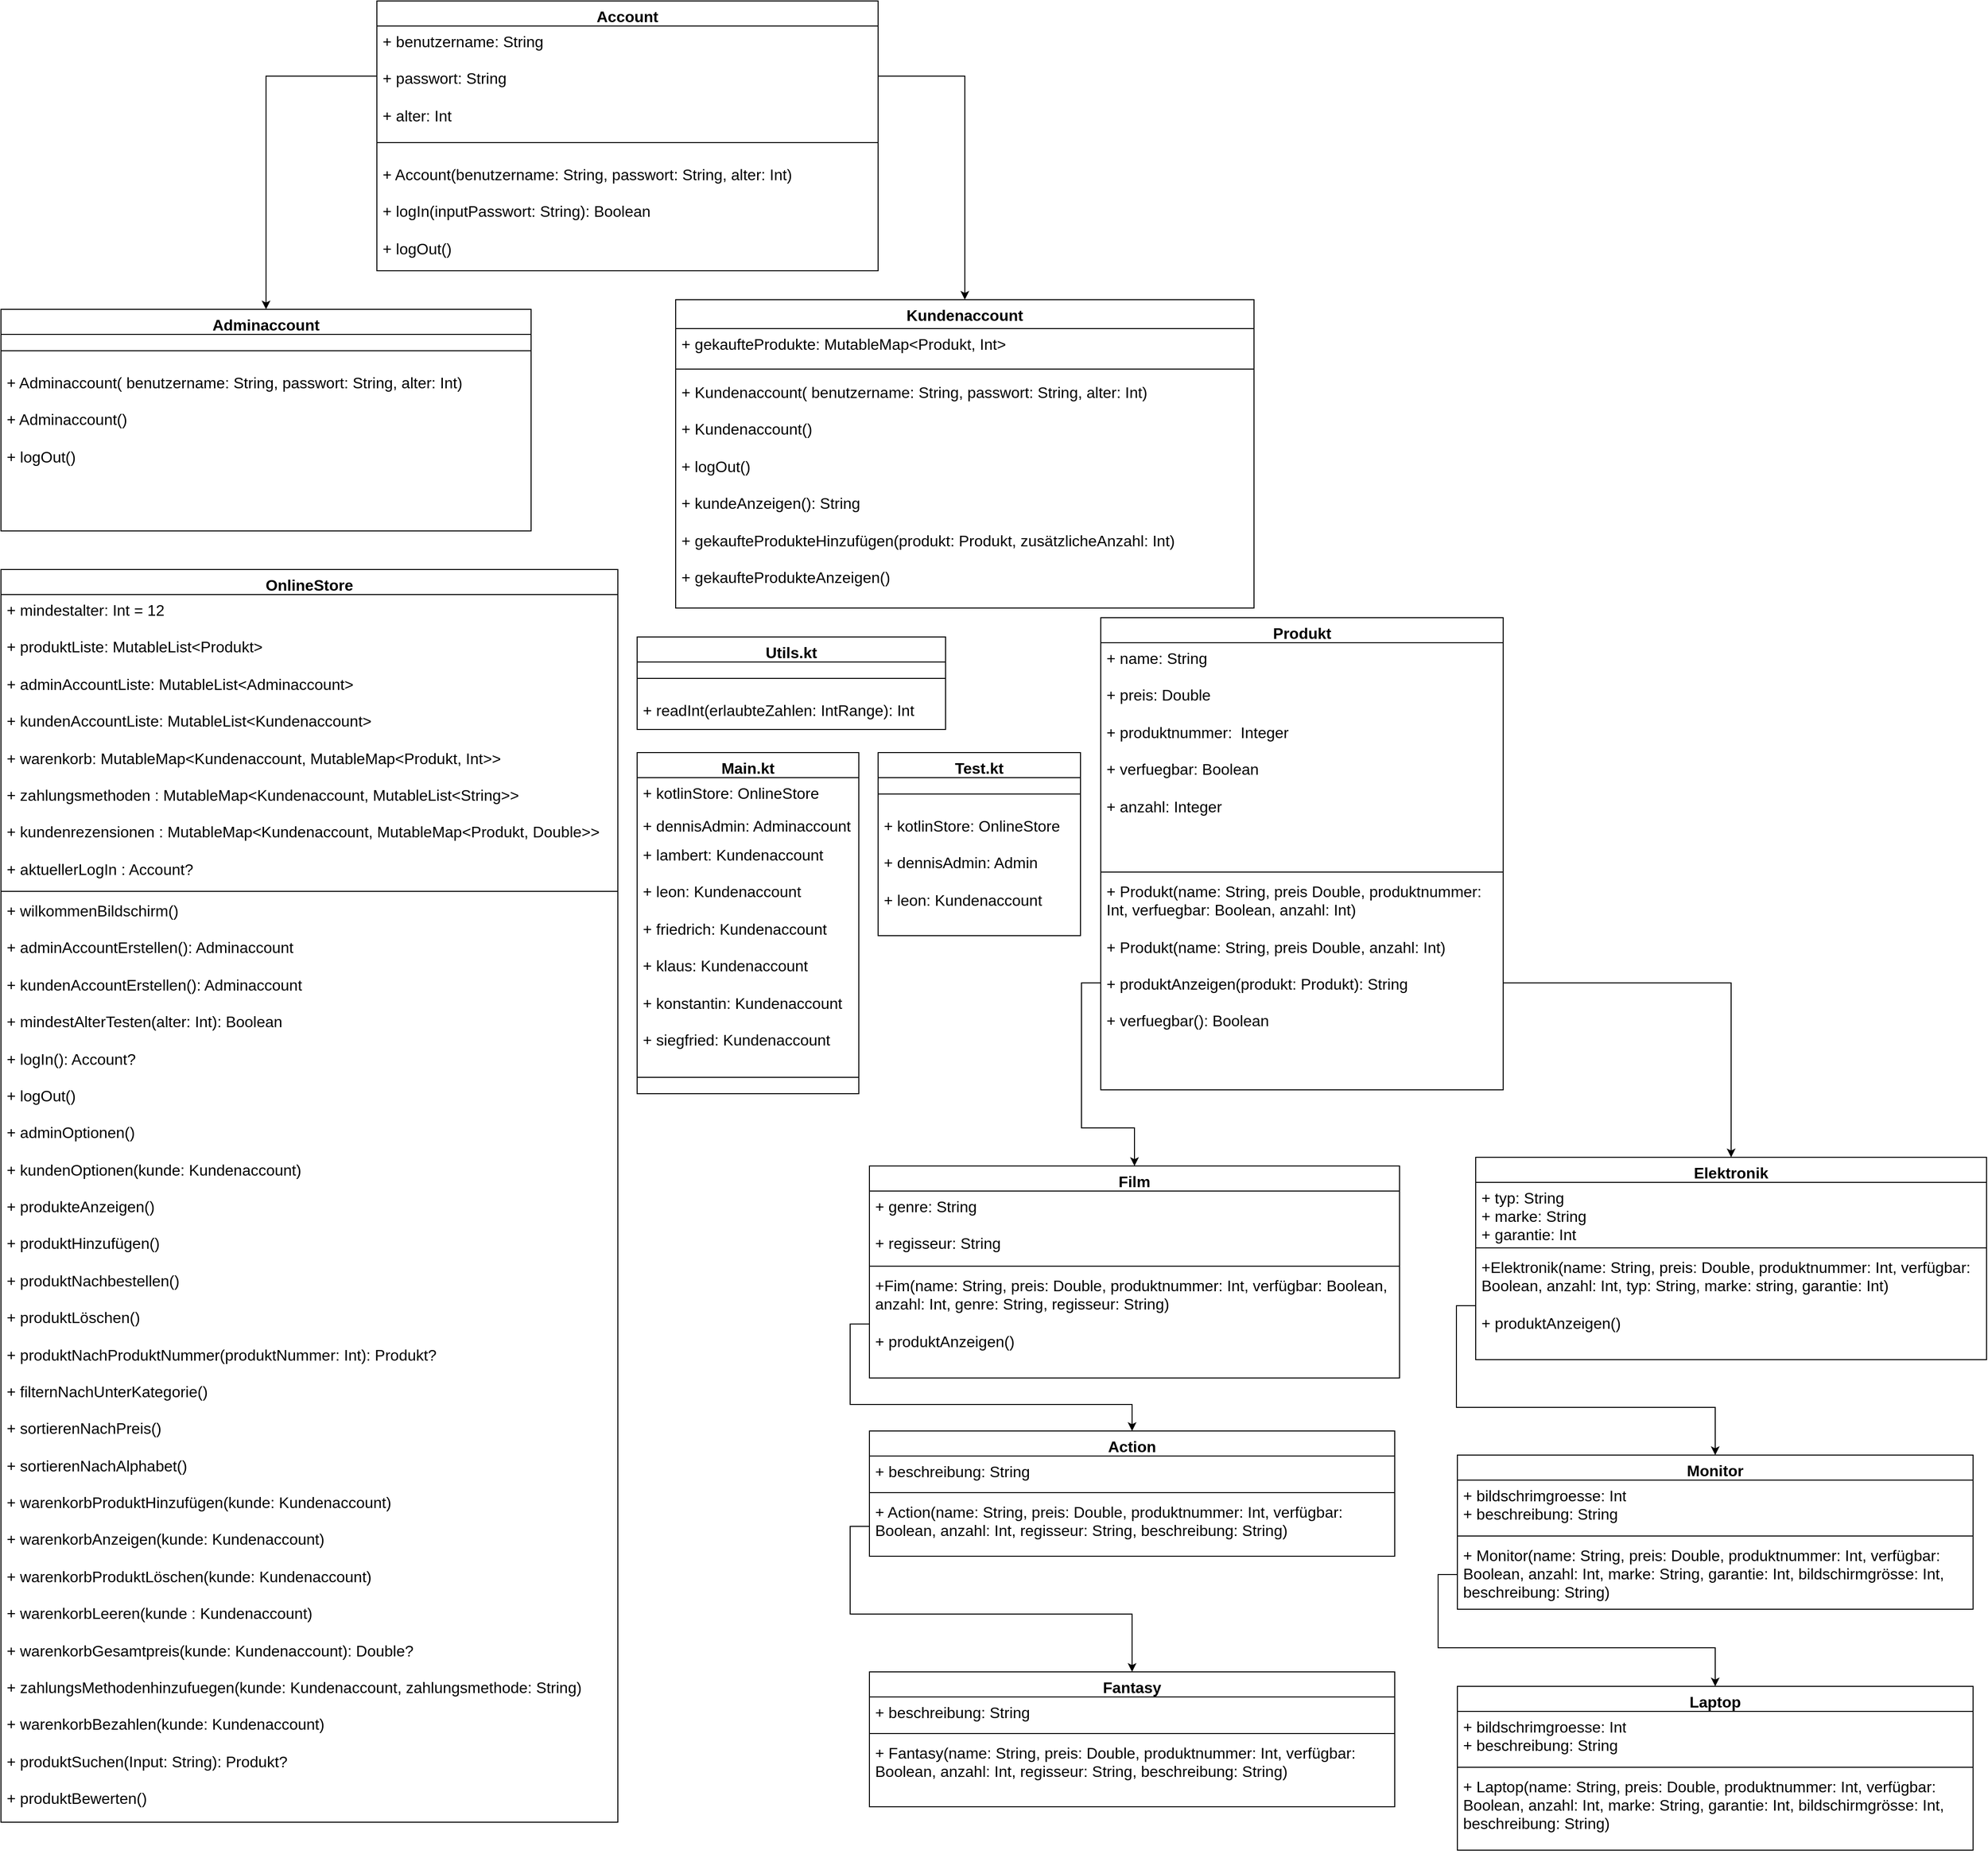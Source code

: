 <mxfile version="22.1.22" type="github">
  <diagram id="C5RBs43oDa-KdzZeNtuy" name="Page-1">
    <mxGraphModel dx="5111" dy="3147" grid="1" gridSize="10" guides="1" tooltips="1" connect="1" arrows="1" fold="1" page="1" pageScale="1" pageWidth="827" pageHeight="1169" math="0" shadow="0">
      <root>
        <mxCell id="WIyWlLk6GJQsqaUBKTNV-0" />
        <mxCell id="WIyWlLk6GJQsqaUBKTNV-1" parent="WIyWlLk6GJQsqaUBKTNV-0" />
        <mxCell id="T1GV25cz8PU00-jIa950-8" value="OnlineStore" style="swimlane;fontStyle=1;align=center;verticalAlign=top;childLayout=stackLayout;horizontal=1;startSize=26;horizontalStack=0;resizeParent=1;resizeParentMax=0;resizeLast=0;collapsible=1;marginBottom=0;whiteSpace=wrap;html=1;fontSize=16;" parent="WIyWlLk6GJQsqaUBKTNV-1" vertex="1">
          <mxGeometry x="-1050" y="270" width="640" height="1300" as="geometry" />
        </mxCell>
        <mxCell id="T1GV25cz8PU00-jIa950-9" value="+ mindestalter: Int = 12&lt;br&gt;&lt;br&gt;+ produktListe:&amp;nbsp;MutableList&amp;lt;Produkt&amp;gt;&lt;br&gt;&lt;br&gt;+ adminAccountListe: MutableList&amp;lt;Adminaccount&amp;gt;&amp;nbsp;&lt;br&gt;&lt;br&gt;+ kundenAccountListe: MutableList&amp;lt;Kundenaccount&amp;gt;&lt;br&gt;&lt;br&gt;+ warenkorb: MutableMap&amp;lt;Kundenaccount, MutableMap&amp;lt;Produkt, Int&amp;gt;&amp;gt;&lt;br&gt;&lt;br&gt;+ zahlungsmethoden : MutableMap&amp;lt;Kundenaccount, MutableList&amp;lt;String&amp;gt;&amp;gt;&lt;br&gt;&lt;br&gt;+ kundenrezensionen : MutableMap&amp;lt;Kundenaccount, MutableMap&amp;lt;Produkt, Double&amp;gt;&amp;gt;&lt;br&gt;&lt;br&gt;+ aktuellerLogIn : Account?" style="text;strokeColor=none;fillColor=none;align=left;verticalAlign=top;spacingLeft=4;spacingRight=4;overflow=hidden;rotatable=0;points=[[0,0.5],[1,0.5]];portConstraint=eastwest;whiteSpace=wrap;html=1;fontSize=16;" parent="T1GV25cz8PU00-jIa950-8" vertex="1">
          <mxGeometry y="26" width="640" height="304" as="geometry" />
        </mxCell>
        <mxCell id="T1GV25cz8PU00-jIa950-10" value="" style="line;strokeWidth=1;fillColor=none;align=left;verticalAlign=middle;spacingTop=-1;spacingLeft=3;spacingRight=3;rotatable=0;labelPosition=right;points=[];portConstraint=eastwest;strokeColor=inherit;fontSize=16;" parent="T1GV25cz8PU00-jIa950-8" vertex="1">
          <mxGeometry y="330" width="640" height="8" as="geometry" />
        </mxCell>
        <mxCell id="T1GV25cz8PU00-jIa950-11" value="+ wilkommenBildschirm()&lt;br&gt;&lt;br&gt;+ adminAccountErstellen(): Adminaccount&lt;br&gt;&lt;br&gt;+ kundenAccountErstellen(): Adminaccount&lt;br style=&quot;border-color: var(--border-color);&quot;&gt;&lt;br&gt;+ mindestAlterTesten(alter: Int): Boolean&lt;br&gt;&lt;br&gt;+ logIn(): Account?&lt;br&gt;&lt;br&gt;+ logOut()&lt;br&gt;&lt;br&gt;+ adminOptionen()&lt;br&gt;&lt;br&gt;+ kundenOptionen(kunde: Kundenaccount)&lt;br&gt;&lt;br&gt;+ produkteAnzeigen()&lt;br&gt;&lt;br&gt;+ produktHinzufügen()&lt;br&gt;&lt;br&gt;+ produktNachbestellen()&lt;br&gt;&lt;br&gt;+ produktLöschen()&lt;br&gt;&lt;br&gt;+ produktNachProduktNummer(produktNummer: Int): Produkt?&lt;br style=&quot;border-color: var(--border-color);&quot;&gt;&lt;br&gt;+ filternNachUnterKategorie()&lt;br&gt;&lt;br&gt;+ sortierenNachPreis()&lt;br&gt;&lt;br&gt;+ sortierenNachAlphabet()&lt;br&gt;&lt;br&gt;+ warenkorbProduktHinzufügen(kunde: Kundenaccount)&lt;br&gt;&lt;br&gt;+ warenkorbAnzeigen(kunde: Kundenaccount)&lt;br&gt;&lt;br&gt;+ warenkorbProduktLöschen(kunde: Kundenaccount)&lt;br&gt;&lt;br&gt;+ warenkorbLeeren(kunde : Kundenaccount)&lt;br&gt;&lt;br&gt;+ warenkorbGesamtpreis(kunde: Kundenaccount): Double?&lt;br&gt;&lt;br&gt;+ zahlungsMethodenhinzufuegen(kunde: Kundenaccount, zahlungsmethode: String)&lt;br&gt;&lt;br&gt;+ warenkorbBezahlen(kunde: Kundenaccount)&lt;br&gt;&lt;br&gt;+ produktSuchen(Input: String): Produkt?&lt;br&gt;&lt;br&gt;+ produktBewerten()&lt;br&gt;" style="text;strokeColor=none;fillColor=none;align=left;verticalAlign=top;spacingLeft=4;spacingRight=4;overflow=hidden;rotatable=0;points=[[0,0.5],[1,0.5]];portConstraint=eastwest;whiteSpace=wrap;html=1;fontSize=16;" parent="T1GV25cz8PU00-jIa950-8" vertex="1">
          <mxGeometry y="338" width="640" height="962" as="geometry" />
        </mxCell>
        <mxCell id="T1GV25cz8PU00-jIa950-12" value="Main.kt" style="swimlane;fontStyle=1;align=center;verticalAlign=top;childLayout=stackLayout;horizontal=1;startSize=26;horizontalStack=0;resizeParent=1;resizeParentMax=0;resizeLast=0;collapsible=1;marginBottom=0;whiteSpace=wrap;html=1;fontSize=16;" parent="WIyWlLk6GJQsqaUBKTNV-1" vertex="1">
          <mxGeometry x="-390" y="460" width="230" height="354" as="geometry" />
        </mxCell>
        <mxCell id="T1GV25cz8PU00-jIa950-13" value="+ kotlinStore: OnlineStore" style="text;strokeColor=none;fillColor=none;align=left;verticalAlign=top;spacingLeft=4;spacingRight=4;overflow=hidden;rotatable=0;points=[[0,0.5],[1,0.5]];portConstraint=eastwest;whiteSpace=wrap;html=1;fontSize=16;" parent="T1GV25cz8PU00-jIa950-12" vertex="1">
          <mxGeometry y="26" width="230" height="34" as="geometry" />
        </mxCell>
        <mxCell id="T1GV25cz8PU00-jIa950-30" value="+ dennisAdmin: Adminaccount" style="text;strokeColor=none;fillColor=none;align=left;verticalAlign=top;spacingLeft=4;spacingRight=4;overflow=hidden;rotatable=0;points=[[0,0.5],[1,0.5]];portConstraint=eastwest;whiteSpace=wrap;html=1;fontSize=16;" parent="T1GV25cz8PU00-jIa950-12" vertex="1">
          <mxGeometry y="60" width="230" height="30" as="geometry" />
        </mxCell>
        <mxCell id="T1GV25cz8PU00-jIa950-31" value="+ lambert: Kundenaccount&lt;br&gt;&lt;br&gt;+ leon: Kundenaccount&lt;br&gt;&lt;br&gt;+ friedrich: Kundenaccount&lt;br&gt;&lt;br&gt;+ klaus: Kundenaccount&lt;br&gt;&lt;br&gt;+ konstantin: Kundenaccount&lt;br&gt;&lt;br&gt;+ siegfried: Kundenaccount&lt;br&gt;" style="text;strokeColor=none;fillColor=none;align=left;verticalAlign=top;spacingLeft=4;spacingRight=4;overflow=hidden;rotatable=0;points=[[0,0.5],[1,0.5]];portConstraint=eastwest;whiteSpace=wrap;html=1;fontSize=16;" parent="T1GV25cz8PU00-jIa950-12" vertex="1">
          <mxGeometry y="90" width="230" height="230" as="geometry" />
        </mxCell>
        <mxCell id="T1GV25cz8PU00-jIa950-14" value="" style="line;strokeWidth=1;fillColor=none;align=left;verticalAlign=middle;spacingTop=-1;spacingLeft=3;spacingRight=3;rotatable=0;labelPosition=right;points=[];portConstraint=eastwest;strokeColor=inherit;fontSize=16;" parent="T1GV25cz8PU00-jIa950-12" vertex="1">
          <mxGeometry y="320" width="230" height="34" as="geometry" />
        </mxCell>
        <mxCell id="T1GV25cz8PU00-jIa950-54" value="Elektronik" style="swimlane;fontStyle=1;align=center;verticalAlign=top;childLayout=stackLayout;horizontal=1;startSize=26;horizontalStack=0;resizeParent=1;resizeParentMax=0;resizeLast=0;collapsible=1;marginBottom=0;whiteSpace=wrap;html=1;fontSize=16;" parent="WIyWlLk6GJQsqaUBKTNV-1" vertex="1">
          <mxGeometry x="480" y="880" width="530" height="210" as="geometry" />
        </mxCell>
        <mxCell id="T1GV25cz8PU00-jIa950-55" value="+ typ: String&lt;br&gt;+ marke: String&lt;br&gt;+ garantie: Int&amp;nbsp;" style="text;strokeColor=none;fillColor=none;align=left;verticalAlign=top;spacingLeft=4;spacingRight=4;overflow=hidden;rotatable=0;points=[[0,0.5],[1,0.5]];portConstraint=eastwest;whiteSpace=wrap;html=1;fontSize=16;" parent="T1GV25cz8PU00-jIa950-54" vertex="1">
          <mxGeometry y="26" width="530" height="64" as="geometry" />
        </mxCell>
        <mxCell id="T1GV25cz8PU00-jIa950-56" value="" style="line;strokeWidth=1;fillColor=none;align=left;verticalAlign=middle;spacingTop=-1;spacingLeft=3;spacingRight=3;rotatable=0;labelPosition=right;points=[];portConstraint=eastwest;strokeColor=inherit;fontSize=16;" parent="T1GV25cz8PU00-jIa950-54" vertex="1">
          <mxGeometry y="90" width="530" height="8" as="geometry" />
        </mxCell>
        <mxCell id="T1GV25cz8PU00-jIa950-57" value="+Elektronik(name: String, preis: Double, produktnummer: Int, verfügbar: Boolean, anzahl: Int, typ: String, marke: string, garantie: Int)&lt;br&gt;&lt;br style=&quot;border-color: var(--border-color);&quot;&gt;+ produktAnzeigen()" style="text;strokeColor=none;fillColor=none;align=left;verticalAlign=top;spacingLeft=4;spacingRight=4;overflow=hidden;rotatable=0;points=[[0,0.5],[1,0.5]];portConstraint=eastwest;whiteSpace=wrap;html=1;fontSize=16;" parent="T1GV25cz8PU00-jIa950-54" vertex="1">
          <mxGeometry y="98" width="530" height="112" as="geometry" />
        </mxCell>
        <mxCell id="T1GV25cz8PU00-jIa950-62" value="Monitor" style="swimlane;fontStyle=1;align=center;verticalAlign=top;childLayout=stackLayout;horizontal=1;startSize=26;horizontalStack=0;resizeParent=1;resizeParentMax=0;resizeLast=0;collapsible=1;marginBottom=0;whiteSpace=wrap;html=1;fontSize=16;" parent="WIyWlLk6GJQsqaUBKTNV-1" vertex="1">
          <mxGeometry x="461" y="1189" width="535" height="160" as="geometry" />
        </mxCell>
        <mxCell id="T1GV25cz8PU00-jIa950-63" value="+ bildschrimgroesse: Int&lt;br&gt;+ beschreibung: String&lt;br&gt;" style="text;strokeColor=none;fillColor=none;align=left;verticalAlign=top;spacingLeft=4;spacingRight=4;overflow=hidden;rotatable=0;points=[[0,0.5],[1,0.5]];portConstraint=eastwest;whiteSpace=wrap;html=1;fontSize=16;" parent="T1GV25cz8PU00-jIa950-62" vertex="1">
          <mxGeometry y="26" width="535" height="54" as="geometry" />
        </mxCell>
        <mxCell id="T1GV25cz8PU00-jIa950-64" value="" style="line;strokeWidth=1;fillColor=none;align=left;verticalAlign=middle;spacingTop=-1;spacingLeft=3;spacingRight=3;rotatable=0;labelPosition=right;points=[];portConstraint=eastwest;strokeColor=inherit;fontSize=16;" parent="T1GV25cz8PU00-jIa950-62" vertex="1">
          <mxGeometry y="80" width="535" height="8" as="geometry" />
        </mxCell>
        <mxCell id="T1GV25cz8PU00-jIa950-65" value="+ Monitor(name: String, preis: Double, produktnummer: Int, verfügbar: Boolean, anzahl: Int, marke: String, garantie: Int, bildschirmgrösse: Int, beschreibung: String)" style="text;strokeColor=none;fillColor=none;align=left;verticalAlign=top;spacingLeft=4;spacingRight=4;overflow=hidden;rotatable=0;points=[[0,0.5],[1,0.5]];portConstraint=eastwest;whiteSpace=wrap;html=1;fontSize=16;" parent="T1GV25cz8PU00-jIa950-62" vertex="1">
          <mxGeometry y="88" width="535" height="72" as="geometry" />
        </mxCell>
        <mxCell id="T1GV25cz8PU00-jIa950-66" value="Kundenaccount" style="swimlane;fontStyle=1;align=center;verticalAlign=top;childLayout=stackLayout;horizontal=1;startSize=30;horizontalStack=0;resizeParent=1;resizeParentMax=0;resizeLast=0;collapsible=1;marginBottom=0;whiteSpace=wrap;html=1;fontSize=16;" parent="WIyWlLk6GJQsqaUBKTNV-1" vertex="1">
          <mxGeometry x="-350" y="-10" width="600" height="320" as="geometry" />
        </mxCell>
        <mxCell id="ueADxVI7hLjaj_4G9gS0-1" value="+ gekaufteProdukte: MutableMap&amp;lt;Produkt, Int&amp;gt;&amp;nbsp;" style="text;strokeColor=none;fillColor=none;align=left;verticalAlign=top;spacingLeft=4;spacingRight=4;overflow=hidden;rotatable=0;points=[[0,0.5],[1,0.5]];portConstraint=eastwest;whiteSpace=wrap;html=1;fontSize=16;" parent="T1GV25cz8PU00-jIa950-66" vertex="1">
          <mxGeometry y="30" width="600" height="34" as="geometry" />
        </mxCell>
        <mxCell id="T1GV25cz8PU00-jIa950-70" value="" style="line;strokeWidth=1;fillColor=none;align=left;verticalAlign=middle;spacingTop=-1;spacingLeft=3;spacingRight=3;rotatable=0;labelPosition=right;points=[];portConstraint=eastwest;strokeColor=inherit;fontSize=16;" parent="T1GV25cz8PU00-jIa950-66" vertex="1">
          <mxGeometry y="64" width="600" height="16" as="geometry" />
        </mxCell>
        <mxCell id="T1GV25cz8PU00-jIa950-71" value="+ Kundenaccount( benutzername: String, passwort: String, alter: Int)&lt;br style=&quot;border-color: var(--border-color);&quot;&gt;&lt;br&gt;+&amp;nbsp;Kundenaccount()&lt;br&gt;&lt;br&gt;+ logOut()&lt;br&gt;&lt;br&gt;+ kundeAnzeigen(): String&amp;nbsp;&lt;br&gt;&lt;br&gt;+ gekaufteProdukteHinzufügen(produkt: Produkt, zusätzlicheAnzahl: Int)&lt;br&gt;&lt;br&gt;+ gekaufteProdukteAnzeigen()&lt;br&gt;" style="text;strokeColor=none;fillColor=none;align=left;verticalAlign=top;spacingLeft=4;spacingRight=4;overflow=hidden;rotatable=0;points=[[0,0.5],[1,0.5]];portConstraint=eastwest;whiteSpace=wrap;html=1;fontSize=16;" parent="T1GV25cz8PU00-jIa950-66" vertex="1">
          <mxGeometry y="80" width="600" height="240" as="geometry" />
        </mxCell>
        <mxCell id="dB1WfCZlKLVQ1_dV9HRf-0" value="Film" style="swimlane;fontStyle=1;align=center;verticalAlign=top;childLayout=stackLayout;horizontal=1;startSize=26;horizontalStack=0;resizeParent=1;resizeParentMax=0;resizeLast=0;collapsible=1;marginBottom=0;whiteSpace=wrap;html=1;fontSize=16;" parent="WIyWlLk6GJQsqaUBKTNV-1" vertex="1">
          <mxGeometry x="-149" y="889" width="550" height="220" as="geometry" />
        </mxCell>
        <mxCell id="dB1WfCZlKLVQ1_dV9HRf-1" value="+ genre: String&lt;br&gt;&lt;br&gt;+ regisseur: String" style="text;strokeColor=none;fillColor=none;align=left;verticalAlign=top;spacingLeft=4;spacingRight=4;overflow=hidden;rotatable=0;points=[[0,0.5],[1,0.5]];portConstraint=eastwest;whiteSpace=wrap;html=1;fontSize=16;" parent="dB1WfCZlKLVQ1_dV9HRf-0" vertex="1">
          <mxGeometry y="26" width="550" height="74" as="geometry" />
        </mxCell>
        <mxCell id="dB1WfCZlKLVQ1_dV9HRf-2" value="" style="line;strokeWidth=1;fillColor=none;align=left;verticalAlign=middle;spacingTop=-1;spacingLeft=3;spacingRight=3;rotatable=0;labelPosition=right;points=[];portConstraint=eastwest;strokeColor=inherit;fontSize=16;" parent="dB1WfCZlKLVQ1_dV9HRf-0" vertex="1">
          <mxGeometry y="100" width="550" height="8" as="geometry" />
        </mxCell>
        <mxCell id="dB1WfCZlKLVQ1_dV9HRf-3" value="+Fim(name: String, preis: Double, produktnummer: Int, verfügbar: Boolean, anzahl: Int, genre: String, regisseur: String)&lt;br&gt;&lt;br&gt;+ produktAnzeigen()" style="text;strokeColor=none;fillColor=none;align=left;verticalAlign=top;spacingLeft=4;spacingRight=4;overflow=hidden;rotatable=0;points=[[0,0.5],[1,0.5]];portConstraint=eastwest;whiteSpace=wrap;html=1;fontSize=16;" parent="dB1WfCZlKLVQ1_dV9HRf-0" vertex="1">
          <mxGeometry y="108" width="550" height="112" as="geometry" />
        </mxCell>
        <mxCell id="dB1WfCZlKLVQ1_dV9HRf-4" value="Action" style="swimlane;fontStyle=1;align=center;verticalAlign=top;childLayout=stackLayout;horizontal=1;startSize=26;horizontalStack=0;resizeParent=1;resizeParentMax=0;resizeLast=0;collapsible=1;marginBottom=0;whiteSpace=wrap;html=1;fontSize=16;" parent="WIyWlLk6GJQsqaUBKTNV-1" vertex="1">
          <mxGeometry x="-149" y="1164" width="545" height="130" as="geometry" />
        </mxCell>
        <mxCell id="dB1WfCZlKLVQ1_dV9HRf-5" value="+ beschreibung: String&lt;br&gt;" style="text;strokeColor=none;fillColor=none;align=left;verticalAlign=top;spacingLeft=4;spacingRight=4;overflow=hidden;rotatable=0;points=[[0,0.5],[1,0.5]];portConstraint=eastwest;whiteSpace=wrap;html=1;fontSize=16;" parent="dB1WfCZlKLVQ1_dV9HRf-4" vertex="1">
          <mxGeometry y="26" width="545" height="34" as="geometry" />
        </mxCell>
        <mxCell id="dB1WfCZlKLVQ1_dV9HRf-6" value="" style="line;strokeWidth=1;fillColor=none;align=left;verticalAlign=middle;spacingTop=-1;spacingLeft=3;spacingRight=3;rotatable=0;labelPosition=right;points=[];portConstraint=eastwest;strokeColor=inherit;fontSize=16;" parent="dB1WfCZlKLVQ1_dV9HRf-4" vertex="1">
          <mxGeometry y="60" width="545" height="8" as="geometry" />
        </mxCell>
        <mxCell id="dB1WfCZlKLVQ1_dV9HRf-7" value="+ Action(name: String, preis: Double, produktnummer: Int, verfügbar: Boolean, anzahl: Int, regisseur: String, beschreibung: String)&lt;br&gt;" style="text;strokeColor=none;fillColor=none;align=left;verticalAlign=top;spacingLeft=4;spacingRight=4;overflow=hidden;rotatable=0;points=[[0,0.5],[1,0.5]];portConstraint=eastwest;whiteSpace=wrap;html=1;fontSize=16;" parent="dB1WfCZlKLVQ1_dV9HRf-4" vertex="1">
          <mxGeometry y="68" width="545" height="62" as="geometry" />
        </mxCell>
        <mxCell id="dB1WfCZlKLVQ1_dV9HRf-12" value="Produkt" style="swimlane;fontStyle=1;align=center;verticalAlign=top;childLayout=stackLayout;horizontal=1;startSize=26;horizontalStack=0;resizeParent=1;resizeParentMax=0;resizeLast=0;collapsible=1;marginBottom=0;whiteSpace=wrap;html=1;fontSize=16;" parent="WIyWlLk6GJQsqaUBKTNV-1" vertex="1">
          <mxGeometry x="91" y="320" width="417.5" height="490" as="geometry" />
        </mxCell>
        <mxCell id="dB1WfCZlKLVQ1_dV9HRf-13" value="+ name: String&lt;br&gt;&lt;br&gt;+ preis: Double&lt;br&gt;&lt;br&gt;+ produktnummer: &amp;nbsp;Integer&lt;br&gt;&lt;br&gt;+ verfuegbar: Boolean&lt;br&gt;&lt;br&gt;+ anzahl: Integer" style="text;strokeColor=none;fillColor=none;align=left;verticalAlign=top;spacingLeft=4;spacingRight=4;overflow=hidden;rotatable=0;points=[[0,0.5],[1,0.5]];portConstraint=eastwest;whiteSpace=wrap;html=1;fontSize=16;" parent="dB1WfCZlKLVQ1_dV9HRf-12" vertex="1">
          <mxGeometry y="26" width="417.5" height="234" as="geometry" />
        </mxCell>
        <mxCell id="dB1WfCZlKLVQ1_dV9HRf-14" value="" style="line;strokeWidth=1;fillColor=none;align=left;verticalAlign=middle;spacingTop=-1;spacingLeft=3;spacingRight=3;rotatable=0;labelPosition=right;points=[];portConstraint=eastwest;strokeColor=inherit;fontSize=16;" parent="dB1WfCZlKLVQ1_dV9HRf-12" vertex="1">
          <mxGeometry y="260" width="417.5" height="8" as="geometry" />
        </mxCell>
        <mxCell id="dB1WfCZlKLVQ1_dV9HRf-15" value="+ Produkt(name: String, preis Double, produktnummer: Int, verfuegbar: Boolean, anzahl: Int)&lt;br&gt;&lt;br&gt;+ Produkt(name: String, preis Double, anzahl: Int)&lt;br&gt;&lt;br&gt;+ produktAnzeigen(produkt: Produkt): String&lt;br&gt;&lt;br&gt;+ verfuegbar(): Boolean" style="text;strokeColor=none;fillColor=none;align=left;verticalAlign=top;spacingLeft=4;spacingRight=4;overflow=hidden;rotatable=0;points=[[0,0.5],[1,0.5]];portConstraint=eastwest;whiteSpace=wrap;html=1;fontSize=16;" parent="dB1WfCZlKLVQ1_dV9HRf-12" vertex="1">
          <mxGeometry y="268" width="417.5" height="222" as="geometry" />
        </mxCell>
        <mxCell id="dB1WfCZlKLVQ1_dV9HRf-25" style="edgeStyle=orthogonalEdgeStyle;rounded=0;orthogonalLoop=1;jettySize=auto;html=1;exitX=0;exitY=0.5;exitDx=0;exitDy=0;" parent="WIyWlLk6GJQsqaUBKTNV-1" source="dB1WfCZlKLVQ1_dV9HRf-15" target="dB1WfCZlKLVQ1_dV9HRf-0" edge="1">
          <mxGeometry relative="1" as="geometry" />
        </mxCell>
        <mxCell id="dB1WfCZlKLVQ1_dV9HRf-26" style="edgeStyle=orthogonalEdgeStyle;rounded=0;orthogonalLoop=1;jettySize=auto;html=1;exitX=1;exitY=0.5;exitDx=0;exitDy=0;entryX=0.5;entryY=0;entryDx=0;entryDy=0;" parent="WIyWlLk6GJQsqaUBKTNV-1" source="dB1WfCZlKLVQ1_dV9HRf-15" target="T1GV25cz8PU00-jIa950-54" edge="1">
          <mxGeometry relative="1" as="geometry" />
        </mxCell>
        <mxCell id="ueADxVI7hLjaj_4G9gS0-0" value="Account" style="swimlane;fontStyle=1;align=center;verticalAlign=top;childLayout=stackLayout;horizontal=1;startSize=26;horizontalStack=0;resizeParent=1;resizeParentMax=0;resizeLast=0;collapsible=1;marginBottom=0;whiteSpace=wrap;html=1;fontSize=16;" parent="WIyWlLk6GJQsqaUBKTNV-1" vertex="1">
          <mxGeometry x="-660" y="-320" width="520" height="280" as="geometry" />
        </mxCell>
        <mxCell id="ueADxVI7hLjaj_4G9gS0-2" value="+ benutzername: String&lt;br&gt;&lt;br&gt;+ passwort: String&lt;br&gt;&lt;br&gt;+ alter: Int" style="text;strokeColor=none;fillColor=none;align=left;verticalAlign=top;spacingLeft=4;spacingRight=4;overflow=hidden;rotatable=0;points=[[0,0.5],[1,0.5]];portConstraint=eastwest;whiteSpace=wrap;html=1;fontSize=16;" parent="ueADxVI7hLjaj_4G9gS0-0" vertex="1">
          <mxGeometry y="26" width="520" height="104" as="geometry" />
        </mxCell>
        <mxCell id="ueADxVI7hLjaj_4G9gS0-4" value="" style="line;strokeWidth=1;fillColor=none;align=left;verticalAlign=middle;spacingTop=-1;spacingLeft=3;spacingRight=3;rotatable=0;labelPosition=right;points=[];portConstraint=eastwest;strokeColor=inherit;fontSize=16;" parent="ueADxVI7hLjaj_4G9gS0-0" vertex="1">
          <mxGeometry y="130" width="520" height="34" as="geometry" />
        </mxCell>
        <mxCell id="ueADxVI7hLjaj_4G9gS0-5" value="+ Account(benutzername: String, passwort: String, alter: Int)&lt;br&gt;&lt;br&gt;+ logIn(inputPasswort: String): Boolean&lt;br&gt;&lt;br&gt;+ logOut()" style="text;strokeColor=none;fillColor=none;align=left;verticalAlign=top;spacingLeft=4;spacingRight=4;overflow=hidden;rotatable=0;points=[[0,0.5],[1,0.5]];portConstraint=eastwest;whiteSpace=wrap;html=1;fontSize=16;" parent="ueADxVI7hLjaj_4G9gS0-0" vertex="1">
          <mxGeometry y="164" width="520" height="116" as="geometry" />
        </mxCell>
        <mxCell id="ueADxVI7hLjaj_4G9gS0-6" value="Adminaccount" style="swimlane;fontStyle=1;align=center;verticalAlign=top;childLayout=stackLayout;horizontal=1;startSize=26;horizontalStack=0;resizeParent=1;resizeParentMax=0;resizeLast=0;collapsible=1;marginBottom=0;whiteSpace=wrap;html=1;fontSize=16;" parent="WIyWlLk6GJQsqaUBKTNV-1" vertex="1">
          <mxGeometry x="-1050" width="550" height="230" as="geometry" />
        </mxCell>
        <mxCell id="ueADxVI7hLjaj_4G9gS0-10" value="" style="line;strokeWidth=1;fillColor=none;align=left;verticalAlign=middle;spacingTop=-1;spacingLeft=3;spacingRight=3;rotatable=0;labelPosition=right;points=[];portConstraint=eastwest;strokeColor=inherit;fontSize=16;" parent="ueADxVI7hLjaj_4G9gS0-6" vertex="1">
          <mxGeometry y="26" width="550" height="34" as="geometry" />
        </mxCell>
        <mxCell id="ueADxVI7hLjaj_4G9gS0-11" value="+ Adminaccount( benutzername: String, passwort: String, alter: Int)&lt;br&gt;&lt;br&gt;+ Adminaccount()&lt;br&gt;&lt;br&gt;+ logOut()&lt;br&gt;" style="text;strokeColor=none;fillColor=none;align=left;verticalAlign=top;spacingLeft=4;spacingRight=4;overflow=hidden;rotatable=0;points=[[0,0.5],[1,0.5]];portConstraint=eastwest;whiteSpace=wrap;html=1;fontSize=16;" parent="ueADxVI7hLjaj_4G9gS0-6" vertex="1">
          <mxGeometry y="60" width="550" height="170" as="geometry" />
        </mxCell>
        <mxCell id="ueADxVI7hLjaj_4G9gS0-13" value="Utils.kt" style="swimlane;fontStyle=1;align=center;verticalAlign=top;childLayout=stackLayout;horizontal=1;startSize=26;horizontalStack=0;resizeParent=1;resizeParentMax=0;resizeLast=0;collapsible=1;marginBottom=0;whiteSpace=wrap;html=1;fontSize=16;" parent="WIyWlLk6GJQsqaUBKTNV-1" vertex="1">
          <mxGeometry x="-390" y="340" width="320" height="96" as="geometry" />
        </mxCell>
        <mxCell id="ueADxVI7hLjaj_4G9gS0-17" value="" style="line;strokeWidth=1;fillColor=none;align=left;verticalAlign=middle;spacingTop=-1;spacingLeft=3;spacingRight=3;rotatable=0;labelPosition=right;points=[];portConstraint=eastwest;strokeColor=inherit;fontSize=16;" parent="ueADxVI7hLjaj_4G9gS0-13" vertex="1">
          <mxGeometry y="26" width="320" height="34" as="geometry" />
        </mxCell>
        <mxCell id="ueADxVI7hLjaj_4G9gS0-18" value="+ readInt(erlaubteZahlen: IntRange): Int&lt;br&gt;&amp;nbsp;" style="text;strokeColor=none;fillColor=none;align=left;verticalAlign=top;spacingLeft=4;spacingRight=4;overflow=hidden;rotatable=0;points=[[0,0.5],[1,0.5]];portConstraint=eastwest;whiteSpace=wrap;html=1;fontSize=16;" parent="ueADxVI7hLjaj_4G9gS0-13" vertex="1">
          <mxGeometry y="60" width="320" height="36" as="geometry" />
        </mxCell>
        <mxCell id="ueADxVI7hLjaj_4G9gS0-23" value="Test.kt" style="swimlane;fontStyle=1;align=center;verticalAlign=top;childLayout=stackLayout;horizontal=1;startSize=26;horizontalStack=0;resizeParent=1;resizeParentMax=0;resizeLast=0;collapsible=1;marginBottom=0;whiteSpace=wrap;html=1;fontSize=16;" parent="WIyWlLk6GJQsqaUBKTNV-1" vertex="1">
          <mxGeometry x="-140" y="460" width="210" height="190" as="geometry" />
        </mxCell>
        <mxCell id="ueADxVI7hLjaj_4G9gS0-27" value="" style="line;strokeWidth=1;fillColor=none;align=left;verticalAlign=middle;spacingTop=-1;spacingLeft=3;spacingRight=3;rotatable=0;labelPosition=right;points=[];portConstraint=eastwest;strokeColor=inherit;fontSize=16;" parent="ueADxVI7hLjaj_4G9gS0-23" vertex="1">
          <mxGeometry y="26" width="210" height="34" as="geometry" />
        </mxCell>
        <mxCell id="ueADxVI7hLjaj_4G9gS0-28" value="+ kotlinStore: OnlineStore&lt;br&gt;&lt;br&gt;+ dennisAdmin: Admin&lt;br&gt;&lt;br&gt;+ leon: Kundenaccount&lt;br&gt;" style="text;strokeColor=none;fillColor=none;align=left;verticalAlign=top;spacingLeft=4;spacingRight=4;overflow=hidden;rotatable=0;points=[[0,0.5],[1,0.5]];portConstraint=eastwest;whiteSpace=wrap;html=1;fontSize=16;" parent="ueADxVI7hLjaj_4G9gS0-23" vertex="1">
          <mxGeometry y="60" width="210" height="130" as="geometry" />
        </mxCell>
        <mxCell id="ueADxVI7hLjaj_4G9gS0-31" style="edgeStyle=orthogonalEdgeStyle;rounded=0;orthogonalLoop=1;jettySize=auto;html=1;exitX=0;exitY=0.5;exitDx=0;exitDy=0;" parent="WIyWlLk6GJQsqaUBKTNV-1" source="ueADxVI7hLjaj_4G9gS0-2" target="ueADxVI7hLjaj_4G9gS0-6" edge="1">
          <mxGeometry relative="1" as="geometry" />
        </mxCell>
        <mxCell id="ueADxVI7hLjaj_4G9gS0-32" style="edgeStyle=orthogonalEdgeStyle;rounded=0;orthogonalLoop=1;jettySize=auto;html=1;exitX=1;exitY=0.5;exitDx=0;exitDy=0;" parent="WIyWlLk6GJQsqaUBKTNV-1" source="ueADxVI7hLjaj_4G9gS0-2" target="T1GV25cz8PU00-jIa950-66" edge="1">
          <mxGeometry relative="1" as="geometry" />
        </mxCell>
        <mxCell id="ueADxVI7hLjaj_4G9gS0-34" value="Fantasy" style="swimlane;fontStyle=1;align=center;verticalAlign=top;childLayout=stackLayout;horizontal=1;startSize=26;horizontalStack=0;resizeParent=1;resizeParentMax=0;resizeLast=0;collapsible=1;marginBottom=0;whiteSpace=wrap;html=1;fontSize=16;" parent="WIyWlLk6GJQsqaUBKTNV-1" vertex="1">
          <mxGeometry x="-149" y="1414" width="545" height="140" as="geometry" />
        </mxCell>
        <mxCell id="ueADxVI7hLjaj_4G9gS0-35" value="+ beschreibung: String&lt;br&gt;" style="text;strokeColor=none;fillColor=none;align=left;verticalAlign=top;spacingLeft=4;spacingRight=4;overflow=hidden;rotatable=0;points=[[0,0.5],[1,0.5]];portConstraint=eastwest;whiteSpace=wrap;html=1;fontSize=16;" parent="ueADxVI7hLjaj_4G9gS0-34" vertex="1">
          <mxGeometry y="26" width="545" height="34" as="geometry" />
        </mxCell>
        <mxCell id="ueADxVI7hLjaj_4G9gS0-36" value="" style="line;strokeWidth=1;fillColor=none;align=left;verticalAlign=middle;spacingTop=-1;spacingLeft=3;spacingRight=3;rotatable=0;labelPosition=right;points=[];portConstraint=eastwest;strokeColor=inherit;fontSize=16;" parent="ueADxVI7hLjaj_4G9gS0-34" vertex="1">
          <mxGeometry y="60" width="545" height="8" as="geometry" />
        </mxCell>
        <mxCell id="ueADxVI7hLjaj_4G9gS0-37" value="+ Fantasy(name: String, preis: Double, produktnummer: Int, verfügbar: Boolean, anzahl: Int, regisseur: String, beschreibung: String)" style="text;strokeColor=none;fillColor=none;align=left;verticalAlign=top;spacingLeft=4;spacingRight=4;overflow=hidden;rotatable=0;points=[[0,0.5],[1,0.5]];portConstraint=eastwest;whiteSpace=wrap;html=1;fontSize=16;" parent="ueADxVI7hLjaj_4G9gS0-34" vertex="1">
          <mxGeometry y="68" width="545" height="72" as="geometry" />
        </mxCell>
        <mxCell id="ueADxVI7hLjaj_4G9gS0-38" value="Laptop" style="swimlane;fontStyle=1;align=center;verticalAlign=top;childLayout=stackLayout;horizontal=1;startSize=26;horizontalStack=0;resizeParent=1;resizeParentMax=0;resizeLast=0;collapsible=1;marginBottom=0;whiteSpace=wrap;html=1;fontSize=16;" parent="WIyWlLk6GJQsqaUBKTNV-1" vertex="1">
          <mxGeometry x="461" y="1429" width="535" height="170" as="geometry" />
        </mxCell>
        <mxCell id="ueADxVI7hLjaj_4G9gS0-39" value="+ bildschrimgroesse: Int&lt;br&gt;+ beschreibung: String&lt;br&gt;" style="text;strokeColor=none;fillColor=none;align=left;verticalAlign=top;spacingLeft=4;spacingRight=4;overflow=hidden;rotatable=0;points=[[0,0.5],[1,0.5]];portConstraint=eastwest;whiteSpace=wrap;html=1;fontSize=16;" parent="ueADxVI7hLjaj_4G9gS0-38" vertex="1">
          <mxGeometry y="26" width="535" height="54" as="geometry" />
        </mxCell>
        <mxCell id="ueADxVI7hLjaj_4G9gS0-40" value="" style="line;strokeWidth=1;fillColor=none;align=left;verticalAlign=middle;spacingTop=-1;spacingLeft=3;spacingRight=3;rotatable=0;labelPosition=right;points=[];portConstraint=eastwest;strokeColor=inherit;fontSize=16;" parent="ueADxVI7hLjaj_4G9gS0-38" vertex="1">
          <mxGeometry y="80" width="535" height="8" as="geometry" />
        </mxCell>
        <mxCell id="ueADxVI7hLjaj_4G9gS0-41" value="+ Laptop(name: String, preis: Double, produktnummer: Int, verfügbar: Boolean, anzahl: Int, marke: String, garantie: Int, bildschirmgrösse: Int, beschreibung: String)" style="text;strokeColor=none;fillColor=none;align=left;verticalAlign=top;spacingLeft=4;spacingRight=4;overflow=hidden;rotatable=0;points=[[0,0.5],[1,0.5]];portConstraint=eastwest;whiteSpace=wrap;html=1;fontSize=16;" parent="ueADxVI7hLjaj_4G9gS0-38" vertex="1">
          <mxGeometry y="88" width="535" height="82" as="geometry" />
        </mxCell>
        <mxCell id="ueADxVI7hLjaj_4G9gS0-42" style="edgeStyle=orthogonalEdgeStyle;rounded=0;orthogonalLoop=1;jettySize=auto;html=1;exitX=0;exitY=0.5;exitDx=0;exitDy=0;entryX=0.5;entryY=0;entryDx=0;entryDy=0;" parent="WIyWlLk6GJQsqaUBKTNV-1" source="dB1WfCZlKLVQ1_dV9HRf-3" target="dB1WfCZlKLVQ1_dV9HRf-4" edge="1">
          <mxGeometry relative="1" as="geometry" />
        </mxCell>
        <mxCell id="ueADxVI7hLjaj_4G9gS0-43" style="edgeStyle=orthogonalEdgeStyle;rounded=0;orthogonalLoop=1;jettySize=auto;html=1;exitX=0;exitY=0.5;exitDx=0;exitDy=0;" parent="WIyWlLk6GJQsqaUBKTNV-1" source="dB1WfCZlKLVQ1_dV9HRf-7" target="ueADxVI7hLjaj_4G9gS0-34" edge="1">
          <mxGeometry relative="1" as="geometry" />
        </mxCell>
        <mxCell id="ueADxVI7hLjaj_4G9gS0-44" style="edgeStyle=orthogonalEdgeStyle;rounded=0;orthogonalLoop=1;jettySize=auto;html=1;exitX=0;exitY=0.5;exitDx=0;exitDy=0;" parent="WIyWlLk6GJQsqaUBKTNV-1" source="T1GV25cz8PU00-jIa950-65" target="ueADxVI7hLjaj_4G9gS0-38" edge="1">
          <mxGeometry relative="1" as="geometry" />
        </mxCell>
        <mxCell id="ueADxVI7hLjaj_4G9gS0-45" style="edgeStyle=orthogonalEdgeStyle;rounded=0;orthogonalLoop=1;jettySize=auto;html=1;exitX=0;exitY=0.5;exitDx=0;exitDy=0;entryX=0.5;entryY=0;entryDx=0;entryDy=0;" parent="WIyWlLk6GJQsqaUBKTNV-1" source="T1GV25cz8PU00-jIa950-57" target="T1GV25cz8PU00-jIa950-62" edge="1">
          <mxGeometry relative="1" as="geometry" />
        </mxCell>
      </root>
    </mxGraphModel>
  </diagram>
</mxfile>
